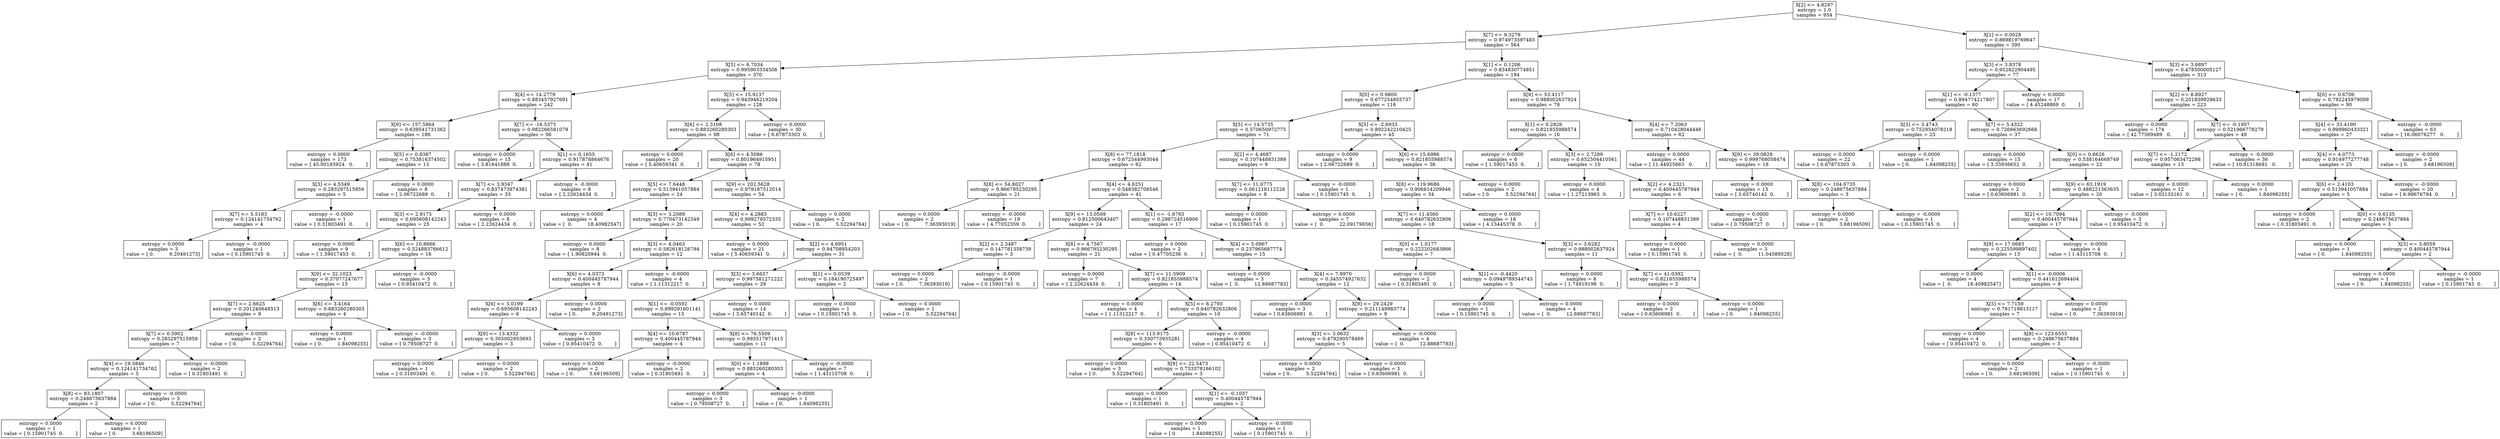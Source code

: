 digraph Tree {
0 [label="X[2] <= 4.8297\nentropy = 1.0\nsamples = 954", shape="box"] ;
1 [label="X[7] <= 9.3278\nentropy = 0.974973597483\nsamples = 564", shape="box"] ;
0 -> 1 ;
2 [label="X[5] <= 6.7034\nentropy = 0.995903334506\nsamples = 370", shape="box"] ;
1 -> 2 ;
3 [label="X[4] <= 14.2779\nentropy = 0.883457927691\nsamples = 242", shape="box"] ;
2 -> 3 ;
4 [label="X[9] <= 157.5864\nentropy = 0.639541731362\nsamples = 186", shape="box"] ;
3 -> 4 ;
5 [label="entropy = 0.0000\nsamples = 173\nvalue = [ 45.00193924   0.        ]", shape="box"] ;
4 -> 5 ;
6 [label="X[5] <= 0.8387\nentropy = 0.753816374502\nsamples = 13", shape="box"] ;
4 -> 6 ;
7 [label="X[3] <= 4.5349\nentropy = 0.283297515959\nsamples = 5", shape="box"] ;
6 -> 7 ;
8 [label="X[7] <= 5.5183\nentropy = 0.124141734762\nsamples = 4", shape="box"] ;
7 -> 8 ;
9 [label="entropy = 0.0000\nsamples = 3\nvalue = [ 0.          9.20491273]", shape="box"] ;
8 -> 9 ;
10 [label="entropy = -0.0000\nsamples = 1\nvalue = [ 0.15901745  0.        ]", shape="box"] ;
8 -> 10 ;
11 [label="entropy = -0.0000\nsamples = 1\nvalue = [ 0.31803491  0.        ]", shape="box"] ;
7 -> 11 ;
12 [label="entropy = 0.0000\nsamples = 8\nvalue = [ 2.06722689  0.        ]", shape="box"] ;
6 -> 12 ;
13 [label="X[7] <= -16.5375\nentropy = 0.982266581079\nsamples = 56", shape="box"] ;
3 -> 13 ;
14 [label="entropy = 0.0000\nsamples = 15\nvalue = [ 3.81641888  0.        ]", shape="box"] ;
13 -> 14 ;
15 [label="X[1] <= 0.1655\nentropy = 0.917878864676\nsamples = 41", shape="box"] ;
13 -> 15 ;
16 [label="X[7] <= 3.9347\nentropy = 0.837473974381\nsamples = 33", shape="box"] ;
15 -> 16 ;
17 [label="X[3] <= 2.9175\nentropy = 0.695608142243\nsamples = 25", shape="box"] ;
16 -> 17 ;
18 [label="entropy = 0.0000\nsamples = 9\nvalue = [ 1.59017453  0.        ]", shape="box"] ;
17 -> 18 ;
19 [label="X[6] <= 10.8666\nentropy = 0.524883766612\nsamples = 16", shape="box"] ;
17 -> 19 ;
20 [label="X[9] <= 32.1023\nentropy = 0.37077247677\nsamples = 13", shape="box"] ;
19 -> 20 ;
21 [label="X[7] <= 2.6625\nentropy = 0.201240648513\nsamples = 9", shape="box"] ;
20 -> 21 ;
22 [label="X[7] <= 0.5902\nentropy = 0.283297515959\nsamples = 7", shape="box"] ;
21 -> 22 ;
23 [label="X[4] <= 19.5846\nentropy = 0.124141734762\nsamples = 5", shape="box"] ;
22 -> 23 ;
24 [label="X[8] <= 83.1807\nentropy = 0.248675637884\nsamples = 2", shape="box"] ;
23 -> 24 ;
25 [label="entropy = 0.0000\nsamples = 1\nvalue = [ 0.15901745  0.        ]", shape="box"] ;
24 -> 25 ;
26 [label="entropy = 0.0000\nsamples = 1\nvalue = [ 0.          3.68196509]", shape="box"] ;
24 -> 26 ;
27 [label="entropy = -0.0000\nsamples = 3\nvalue = [ 0.          5.52294764]", shape="box"] ;
23 -> 27 ;
28 [label="entropy = -0.0000\nsamples = 2\nvalue = [ 0.31803491  0.        ]", shape="box"] ;
22 -> 28 ;
29 [label="entropy = 0.0000\nsamples = 2\nvalue = [ 0.          5.52294764]", shape="box"] ;
21 -> 29 ;
30 [label="X[6] <= 3.4164\nentropy = 0.883260280303\nsamples = 4", shape="box"] ;
20 -> 30 ;
31 [label="entropy = 0.0000\nsamples = 1\nvalue = [ 0.          1.84098255]", shape="box"] ;
30 -> 31 ;
32 [label="entropy = -0.0000\nsamples = 3\nvalue = [ 0.79508727  0.        ]", shape="box"] ;
30 -> 32 ;
33 [label="entropy = -0.0000\nsamples = 3\nvalue = [ 0.95410472  0.        ]", shape="box"] ;
19 -> 33 ;
34 [label="entropy = 0.0000\nsamples = 8\nvalue = [ 2.22624434  0.        ]", shape="box"] ;
16 -> 34 ;
35 [label="entropy = -0.0000\nsamples = 8\nvalue = [ 2.22624434  0.        ]", shape="box"] ;
15 -> 35 ;
36 [label="X[5] <= 15.9137\nentropy = 0.943946219204\nsamples = 128", shape="box"] ;
2 -> 36 ;
37 [label="X[6] <= 2.3108\nentropy = 0.883260280303\nsamples = 98", shape="box"] ;
36 -> 37 ;
38 [label="entropy = 0.0000\nsamples = 20\nvalue = [ 5.40659341  0.        ]", shape="box"] ;
37 -> 38 ;
39 [label="X[6] <= 4.5086\nentropy = 0.801964915951\nsamples = 78", shape="box"] ;
37 -> 39 ;
40 [label="X[5] <= 7.6448\nentropy = 0.513941057884\nsamples = 24", shape="box"] ;
39 -> 40 ;
41 [label="entropy = 0.0000\nsamples = 4\nvalue = [  0.          18.40982547]", shape="box"] ;
40 -> 41 ;
42 [label="X[3] <= 3.2089\nentropy = 0.770473142349\nsamples = 20", shape="box"] ;
40 -> 42 ;
43 [label="entropy = 0.0000\nsamples = 8\nvalue = [ 1.90820944  0.        ]", shape="box"] ;
42 -> 43 ;
44 [label="X[3] <= 4.0463\nentropy = 0.582618126794\nsamples = 12", shape="box"] ;
42 -> 44 ;
45 [label="X[6] <= 4.0373\nentropy = 0.400445787944\nsamples = 8", shape="box"] ;
44 -> 45 ;
46 [label="X[6] <= 3.0199\nentropy = 0.695608142243\nsamples = 6", shape="box"] ;
45 -> 46 ;
47 [label="X[9] <= 13.4332\nentropy = 0.305002953693\nsamples = 3", shape="box"] ;
46 -> 47 ;
48 [label="entropy = 0.0000\nsamples = 1\nvalue = [ 0.31803491  0.        ]", shape="box"] ;
47 -> 48 ;
49 [label="entropy = 0.0000\nsamples = 2\nvalue = [ 0.          5.52294764]", shape="box"] ;
47 -> 49 ;
50 [label="entropy = 0.0000\nsamples = 3\nvalue = [ 0.95410472  0.        ]", shape="box"] ;
46 -> 50 ;
51 [label="entropy = 0.0000\nsamples = 2\nvalue = [ 0.          9.20491273]", shape="box"] ;
45 -> 51 ;
52 [label="entropy = -0.0000\nsamples = 4\nvalue = [ 1.11312217  0.        ]", shape="box"] ;
44 -> 52 ;
53 [label="X[9] <= 202.5628\nentropy = 0.979187512014\nsamples = 54", shape="box"] ;
39 -> 53 ;
54 [label="X[4] <= 4.2883\nentropy = 0.999278572335\nsamples = 52", shape="box"] ;
53 -> 54 ;
55 [label="entropy = 0.0000\nsamples = 21\nvalue = [ 5.40659341  0.        ]", shape="box"] ;
54 -> 55 ;
56 [label="X[2] <= 4.6951\nentropy = 0.94708954203\nsamples = 31", shape="box"] ;
54 -> 56 ;
57 [label="X[3] <= 3.6657\nentropy = 0.997581271222\nsamples = 29", shape="box"] ;
56 -> 57 ;
58 [label="X[1] <= -0.0592\nentropy = 0.899291601141\nsamples = 15", shape="box"] ;
57 -> 58 ;
59 [label="X[4] <= 10.6787\nentropy = 0.400445787944\nsamples = 4", shape="box"] ;
58 -> 59 ;
60 [label="entropy = 0.0000\nsamples = 2\nvalue = [ 0.          3.68196509]", shape="box"] ;
59 -> 60 ;
61 [label="entropy = -0.0000\nsamples = 2\nvalue = [ 0.31803491  0.        ]", shape="box"] ;
59 -> 61 ;
62 [label="X[8] <= 76.5509\nentropy = 0.993517971413\nsamples = 11", shape="box"] ;
58 -> 62 ;
63 [label="X[0] <= 1.1898\nentropy = 0.883260280303\nsamples = 4", shape="box"] ;
62 -> 63 ;
64 [label="entropy = 0.0000\nsamples = 3\nvalue = [ 0.79508727  0.        ]", shape="box"] ;
63 -> 64 ;
65 [label="entropy = -0.0000\nsamples = 1\nvalue = [ 0.          1.84098255]", shape="box"] ;
63 -> 65 ;
66 [label="entropy = -0.0000\nsamples = 7\nvalue = [ 1.43115708  0.        ]", shape="box"] ;
62 -> 66 ;
67 [label="entropy = 0.0000\nsamples = 14\nvalue = [ 3.65740142  0.        ]", shape="box"] ;
57 -> 67 ;
68 [label="X[1] <= 0.0539\nentropy = 0.184190725497\nsamples = 2", shape="box"] ;
56 -> 68 ;
69 [label="entropy = 0.0000\nsamples = 1\nvalue = [ 0.15901745  0.        ]", shape="box"] ;
68 -> 69 ;
70 [label="entropy = 0.0000\nsamples = 1\nvalue = [ 0.          5.52294764]", shape="box"] ;
68 -> 70 ;
71 [label="entropy = 0.0000\nsamples = 2\nvalue = [ 0.          5.52294764]", shape="box"] ;
53 -> 71 ;
72 [label="entropy = 0.0000\nsamples = 30\nvalue = [ 6.67873303  0.        ]", shape="box"] ;
36 -> 72 ;
73 [label="X[1] <= 0.1206\nentropy = 0.834830774851\nsamples = 194", shape="box"] ;
1 -> 73 ;
74 [label="X[0] <= 0.9800\nentropy = 0.677254855737\nsamples = 116", shape="box"] ;
73 -> 74 ;
75 [label="X[5] <= 14.5735\nentropy = 0.570650972775\nsamples = 71", shape="box"] ;
74 -> 75 ;
76 [label="X[8] <= 77.1818\nentropy = 0.672544993044\nsamples = 62", shape="box"] ;
75 -> 76 ;
77 [label="X[8] <= 54.8027\nentropy = 0.966795230295\nsamples = 21", shape="box"] ;
76 -> 77 ;
78 [label="entropy = 0.0000\nsamples = 2\nvalue = [ 0.          7.36393019]", shape="box"] ;
77 -> 78 ;
79 [label="entropy = -0.0000\nsamples = 19\nvalue = [ 4.77052359  0.        ]", shape="box"] ;
77 -> 79 ;
80 [label="X[4] <= 4.6251\nentropy = 0.548382708546\nsamples = 41", shape="box"] ;
76 -> 80 ;
81 [label="X[9] <= 13.0509\nentropy = 0.812500643407\nsamples = 24", shape="box"] ;
80 -> 81 ;
82 [label="X[2] <= 2.3487\nentropy = 0.147781358739\nsamples = 3", shape="box"] ;
81 -> 82 ;
83 [label="entropy = 0.0000\nsamples = 2\nvalue = [ 0.          7.36393019]", shape="box"] ;
82 -> 83 ;
84 [label="entropy = -0.0000\nsamples = 1\nvalue = [ 0.15901745  0.        ]", shape="box"] ;
82 -> 84 ;
85 [label="X[6] <= 4.7567\nentropy = 0.966795230295\nsamples = 21", shape="box"] ;
81 -> 85 ;
86 [label="entropy = 0.0000\nsamples = 7\nvalue = [ 2.22624434  0.        ]", shape="box"] ;
85 -> 86 ;
87 [label="X[7] <= 11.5909\nentropy = 0.821855988574\nsamples = 14", shape="box"] ;
85 -> 87 ;
88 [label="entropy = 0.0000\nsamples = 4\nvalue = [ 1.11312217  0.        ]", shape="box"] ;
87 -> 88 ;
89 [label="X[5] <= 6.2793\nentropy = 0.640782632806\nsamples = 10", shape="box"] ;
87 -> 89 ;
90 [label="X[8] <= 113.9175\nentropy = 0.330773935281\nsamples = 6", shape="box"] ;
89 -> 90 ;
91 [label="entropy = 0.0000\nsamples = 3\nvalue = [ 0.          5.52294764]", shape="box"] ;
90 -> 91 ;
92 [label="X[9] <= 22.5473\nentropy = 0.733378166102\nsamples = 3", shape="box"] ;
90 -> 92 ;
93 [label="entropy = 0.0000\nsamples = 1\nvalue = [ 0.31803491  0.        ]", shape="box"] ;
92 -> 93 ;
94 [label="X[1] <= -0.1037\nentropy = 0.400445787944\nsamples = 2", shape="box"] ;
92 -> 94 ;
95 [label="entropy = 0.0000\nsamples = 1\nvalue = [ 0.          1.84098255]", shape="box"] ;
94 -> 95 ;
96 [label="entropy = -0.0000\nsamples = 1\nvalue = [ 0.15901745  0.        ]", shape="box"] ;
94 -> 96 ;
97 [label="entropy = -0.0000\nsamples = 4\nvalue = [ 0.95410472  0.        ]", shape="box"] ;
89 -> 97 ;
98 [label="X[1] <= -1.6765\nentropy = 0.298724516906\nsamples = 17", shape="box"] ;
80 -> 98 ;
99 [label="entropy = 0.0000\nsamples = 2\nvalue = [ 0.47705236  0.        ]", shape="box"] ;
98 -> 99 ;
100 [label="X[4] <= 5.0967\nentropy = 0.237965687774\nsamples = 15", shape="box"] ;
98 -> 100 ;
101 [label="entropy = 0.0000\nsamples = 3\nvalue = [  0.          12.88687783]", shape="box"] ;
100 -> 101 ;
102 [label="X[4] <= 7.9970\nentropy = 0.345574927632\nsamples = 12", shape="box"] ;
100 -> 102 ;
103 [label="entropy = 0.0000\nsamples = 3\nvalue = [ 0.63606981  0.        ]", shape="box"] ;
102 -> 103 ;
104 [label="X[9] <= 29.2429\nentropy = 0.211149983774\nsamples = 9", shape="box"] ;
102 -> 104 ;
105 [label="X[3] <= 3.0632\nentropy = 0.479290578469\nsamples = 5", shape="box"] ;
104 -> 105 ;
106 [label="entropy = 0.0000\nsamples = 2\nvalue = [ 0.          5.52294764]", shape="box"] ;
105 -> 106 ;
107 [label="entropy = 0.0000\nsamples = 3\nvalue = [ 0.63606981  0.        ]", shape="box"] ;
105 -> 107 ;
108 [label="entropy = -0.0000\nsamples = 4\nvalue = [  0.          12.88687783]", shape="box"] ;
104 -> 108 ;
109 [label="X[2] <= 4.4687\nentropy = 0.107448831389\nsamples = 9", shape="box"] ;
75 -> 109 ;
110 [label="X[7] <= 11.0775\nentropy = 0.061218112226\nsamples = 8", shape="box"] ;
109 -> 110 ;
111 [label="entropy = 0.0000\nsamples = 1\nvalue = [ 0.15901745  0.        ]", shape="box"] ;
110 -> 111 ;
112 [label="entropy = 0.0000\nsamples = 7\nvalue = [  0.          22.09179056]", shape="box"] ;
110 -> 112 ;
113 [label="entropy = -0.0000\nsamples = 1\nvalue = [ 0.15901745  0.        ]", shape="box"] ;
109 -> 113 ;
114 [label="X[5] <= -2.6933\nentropy = 0.892242210425\nsamples = 45", shape="box"] ;
74 -> 114 ;
115 [label="entropy = 0.0000\nsamples = 9\nvalue = [ 2.06722689  0.        ]", shape="box"] ;
114 -> 115 ;
116 [label="X[6] <= 15.6986\nentropy = 0.821855988574\nsamples = 36", shape="box"] ;
114 -> 116 ;
117 [label="X[8] <= 119.9686\nentropy = 0.906614209946\nsamples = 34", shape="box"] ;
116 -> 117 ;
118 [label="X[7] <= 11.4560\nentropy = 0.640782632806\nsamples = 18", shape="box"] ;
117 -> 118 ;
119 [label="X[0] <= 1.0177\nentropy = 0.222202683866\nsamples = 7", shape="box"] ;
118 -> 119 ;
120 [label="entropy = 0.0000\nsamples = 2\nvalue = [ 0.31803491  0.        ]", shape="box"] ;
119 -> 120 ;
121 [label="X[1] <= -0.4420\nentropy = 0.0949789344743\nsamples = 5", shape="box"] ;
119 -> 121 ;
122 [label="entropy = 0.0000\nsamples = 1\nvalue = [ 0.15901745  0.        ]", shape="box"] ;
121 -> 122 ;
123 [label="entropy = 0.0000\nsamples = 4\nvalue = [  0.          12.88687783]", shape="box"] ;
121 -> 123 ;
124 [label="X[3] <= 3.6282\nentropy = 0.988002637924\nsamples = 11", shape="box"] ;
118 -> 124 ;
125 [label="entropy = 0.0000\nsamples = 8\nvalue = [ 1.74919198  0.        ]", shape="box"] ;
124 -> 125 ;
126 [label="X[7] <= 41.0392\nentropy = 0.821855988574\nsamples = 3", shape="box"] ;
124 -> 126 ;
127 [label="entropy = 0.0000\nsamples = 2\nvalue = [ 0.63606981  0.        ]", shape="box"] ;
126 -> 127 ;
128 [label="entropy = 0.0000\nsamples = 1\nvalue = [ 0.          1.84098255]", shape="box"] ;
126 -> 128 ;
129 [label="entropy = 0.0000\nsamples = 16\nvalue = [ 4.13445378  0.        ]", shape="box"] ;
117 -> 129 ;
130 [label="entropy = 0.0000\nsamples = 2\nvalue = [ 0.          5.52294764]", shape="box"] ;
116 -> 130 ;
131 [label="X[8] <= 53.4117\nentropy = 0.988002637924\nsamples = 78", shape="box"] ;
73 -> 131 ;
132 [label="X[1] <= 0.2826\nentropy = 0.821855988574\nsamples = 16", shape="box"] ;
131 -> 132 ;
133 [label="entropy = 0.0000\nsamples = 6\nvalue = [ 1.59017453  0.        ]", shape="box"] ;
132 -> 133 ;
134 [label="X[3] <= 2.7289\nentropy = 0.652504410561\nsamples = 10", shape="box"] ;
132 -> 134 ;
135 [label="entropy = 0.0000\nsamples = 4\nvalue = [ 1.27213963  0.        ]", shape="box"] ;
134 -> 135 ;
136 [label="X[2] <= 4.2321\nentropy = 0.400445787944\nsamples = 6", shape="box"] ;
134 -> 136 ;
137 [label="X[7] <= 10.6227\nentropy = 0.107448831389\nsamples = 4", shape="box"] ;
136 -> 137 ;
138 [label="entropy = 0.0000\nsamples = 1\nvalue = [ 0.15901745  0.        ]", shape="box"] ;
137 -> 138 ;
139 [label="entropy = 0.0000\nsamples = 3\nvalue = [  0.          11.04589528]", shape="box"] ;
137 -> 139 ;
140 [label="entropy = 0.0000\nsamples = 2\nvalue = [ 0.79508727  0.        ]", shape="box"] ;
136 -> 140 ;
141 [label="X[4] <= 7.2063\nentropy = 0.710428044446\nsamples = 62", shape="box"] ;
131 -> 141 ;
142 [label="entropy = 0.0000\nsamples = 44\nvalue = [ 11.44925663   0.        ]", shape="box"] ;
141 -> 142 ;
143 [label="X[9] <= 39.0829\nentropy = 0.999768058474\nsamples = 18", shape="box"] ;
141 -> 143 ;
144 [label="entropy = 0.0000\nsamples = 15\nvalue = [ 3.65740142  0.        ]", shape="box"] ;
143 -> 144 ;
145 [label="X[8] <= 104.6735\nentropy = 0.248675637884\nsamples = 3", shape="box"] ;
143 -> 145 ;
146 [label="entropy = 0.0000\nsamples = 2\nvalue = [ 0.          3.68196509]", shape="box"] ;
145 -> 146 ;
147 [label="entropy = -0.0000\nsamples = 1\nvalue = [ 0.15901745  0.        ]", shape="box"] ;
145 -> 147 ;
148 [label="X[1] <= 0.0028\nentropy = 0.869819769647\nsamples = 390", shape="box"] ;
0 -> 148 ;
149 [label="X[3] <= 3.8378\nentropy = 0.952822904495\nsamples = 77", shape="box"] ;
148 -> 149 ;
150 [label="X[1] <= -0.1377\nentropy = 0.894774217807\nsamples = 60", shape="box"] ;
149 -> 150 ;
151 [label="X[3] <= 3.4743\nentropy = 0.752954078218\nsamples = 23", shape="box"] ;
150 -> 151 ;
152 [label="entropy = 0.0000\nsamples = 22\nvalue = [ 6.67873303  0.        ]", shape="box"] ;
151 -> 152 ;
153 [label="entropy = 0.0000\nsamples = 1\nvalue = [ 0.          1.84098255]", shape="box"] ;
151 -> 153 ;
154 [label="X[7] <= 5.4322\nentropy = 0.726663692666\nsamples = 37", shape="box"] ;
150 -> 154 ;
155 [label="entropy = 0.0000\nsamples = 15\nvalue = [ 3.33936652  0.        ]", shape="box"] ;
154 -> 155 ;
156 [label="X[0] <= 0.6626\nentropy = 0.538164668749\nsamples = 22", shape="box"] ;
154 -> 156 ;
157 [label="entropy = 0.0000\nsamples = 2\nvalue = [ 0.63606981  0.        ]", shape="box"] ;
156 -> 157 ;
158 [label="X[9] <= 63.1919\nentropy = 0.488221363635\nsamples = 20", shape="box"] ;
156 -> 158 ;
159 [label="X[2] <= 10.7094\nentropy = 0.400445787944\nsamples = 17", shape="box"] ;
158 -> 159 ;
160 [label="X[9] <= 17.0683\nentropy = 0.225599897402\nsamples = 13", shape="box"] ;
159 -> 160 ;
161 [label="entropy = 0.0000\nsamples = 4\nvalue = [  0.          18.40982547]", shape="box"] ;
160 -> 161 ;
162 [label="X[1] <= -0.0006\nentropy = 0.441612694404\nsamples = 9", shape="box"] ;
160 -> 162 ;
163 [label="X[5] <= 7.7159\nentropy = 0.781719813117\nsamples = 7", shape="box"] ;
162 -> 163 ;
164 [label="entropy = 0.0000\nsamples = 4\nvalue = [ 0.95410472  0.        ]", shape="box"] ;
163 -> 164 ;
165 [label="X[8] <= 123.6555\nentropy = 0.248675637884\nsamples = 3", shape="box"] ;
163 -> 165 ;
166 [label="entropy = 0.0000\nsamples = 2\nvalue = [ 0.          3.68196509]", shape="box"] ;
165 -> 166 ;
167 [label="entropy = -0.0000\nsamples = 1\nvalue = [ 0.15901745  0.        ]", shape="box"] ;
165 -> 167 ;
168 [label="entropy = 0.0000\nsamples = 2\nvalue = [ 0.          7.36393019]", shape="box"] ;
162 -> 168 ;
169 [label="entropy = -0.0000\nsamples = 4\nvalue = [ 1.43115708  0.        ]", shape="box"] ;
159 -> 169 ;
170 [label="entropy = -0.0000\nsamples = 3\nvalue = [ 0.95410472  0.        ]", shape="box"] ;
158 -> 170 ;
171 [label="entropy = 0.0000\nsamples = 17\nvalue = [ 4.45248869  0.        ]", shape="box"] ;
149 -> 171 ;
172 [label="X[3] <= 3.6897\nentropy = 0.478500005127\nsamples = 313", shape="box"] ;
148 -> 172 ;
173 [label="X[2] <= 8.8927\nentropy = 0.201839929633\nsamples = 223", shape="box"] ;
172 -> 173 ;
174 [label="entropy = 0.0000\nsamples = 174\nvalue = [ 42.77569489   0.        ]", shape="box"] ;
173 -> 174 ;
175 [label="X[7] <= -0.1957\nentropy = 0.521966778279\nsamples = 49", shape="box"] ;
173 -> 175 ;
176 [label="X[7] <= -1.2172\nentropy = 0.957063472298\nsamples = 13", shape="box"] ;
175 -> 176 ;
177 [label="entropy = 0.0000\nsamples = 12\nvalue = [ 3.02133161  0.        ]", shape="box"] ;
176 -> 177 ;
178 [label="entropy = 0.0000\nsamples = 1\nvalue = [ 0.          1.84098255]", shape="box"] ;
176 -> 178 ;
179 [label="entropy = -0.0000\nsamples = 36\nvalue = [ 10.81318681   0.        ]", shape="box"] ;
175 -> 179 ;
180 [label="X[0] <= 0.6706\nentropy = 0.792245979099\nsamples = 90", shape="box"] ;
172 -> 180 ;
181 [label="X[4] <= 33.4190\nentropy = 0.999960433321\nsamples = 27", shape="box"] ;
180 -> 181 ;
182 [label="X[4] <= 4.0773\nentropy = 0.914977277748\nsamples = 25", shape="box"] ;
181 -> 182 ;
183 [label="X[6] <= 2.4103\nentropy = 0.513941057884\nsamples = 5", shape="box"] ;
182 -> 183 ;
184 [label="entropy = 0.0000\nsamples = 2\nvalue = [ 0.31803491  0.        ]", shape="box"] ;
183 -> 184 ;
185 [label="X[0] <= 0.6135\nentropy = 0.248675637884\nsamples = 3", shape="box"] ;
183 -> 185 ;
186 [label="entropy = 0.0000\nsamples = 1\nvalue = [ 0.          1.84098255]", shape="box"] ;
185 -> 186 ;
187 [label="X[3] <= 3.8059\nentropy = 0.400445787944\nsamples = 2", shape="box"] ;
185 -> 187 ;
188 [label="entropy = 0.0000\nsamples = 1\nvalue = [ 0.          1.84098255]", shape="box"] ;
187 -> 188 ;
189 [label="entropy = -0.0000\nsamples = 1\nvalue = [ 0.15901745  0.        ]", shape="box"] ;
187 -> 189 ;
190 [label="entropy = -0.0000\nsamples = 20\nvalue = [ 6.99676794  0.        ]", shape="box"] ;
182 -> 190 ;
191 [label="entropy = -0.0000\nsamples = 2\nvalue = [ 0.          3.68196509]", shape="box"] ;
181 -> 191 ;
192 [label="entropy = -0.0000\nsamples = 63\nvalue = [ 16.06076277   0.        ]", shape="box"] ;
180 -> 192 ;
}